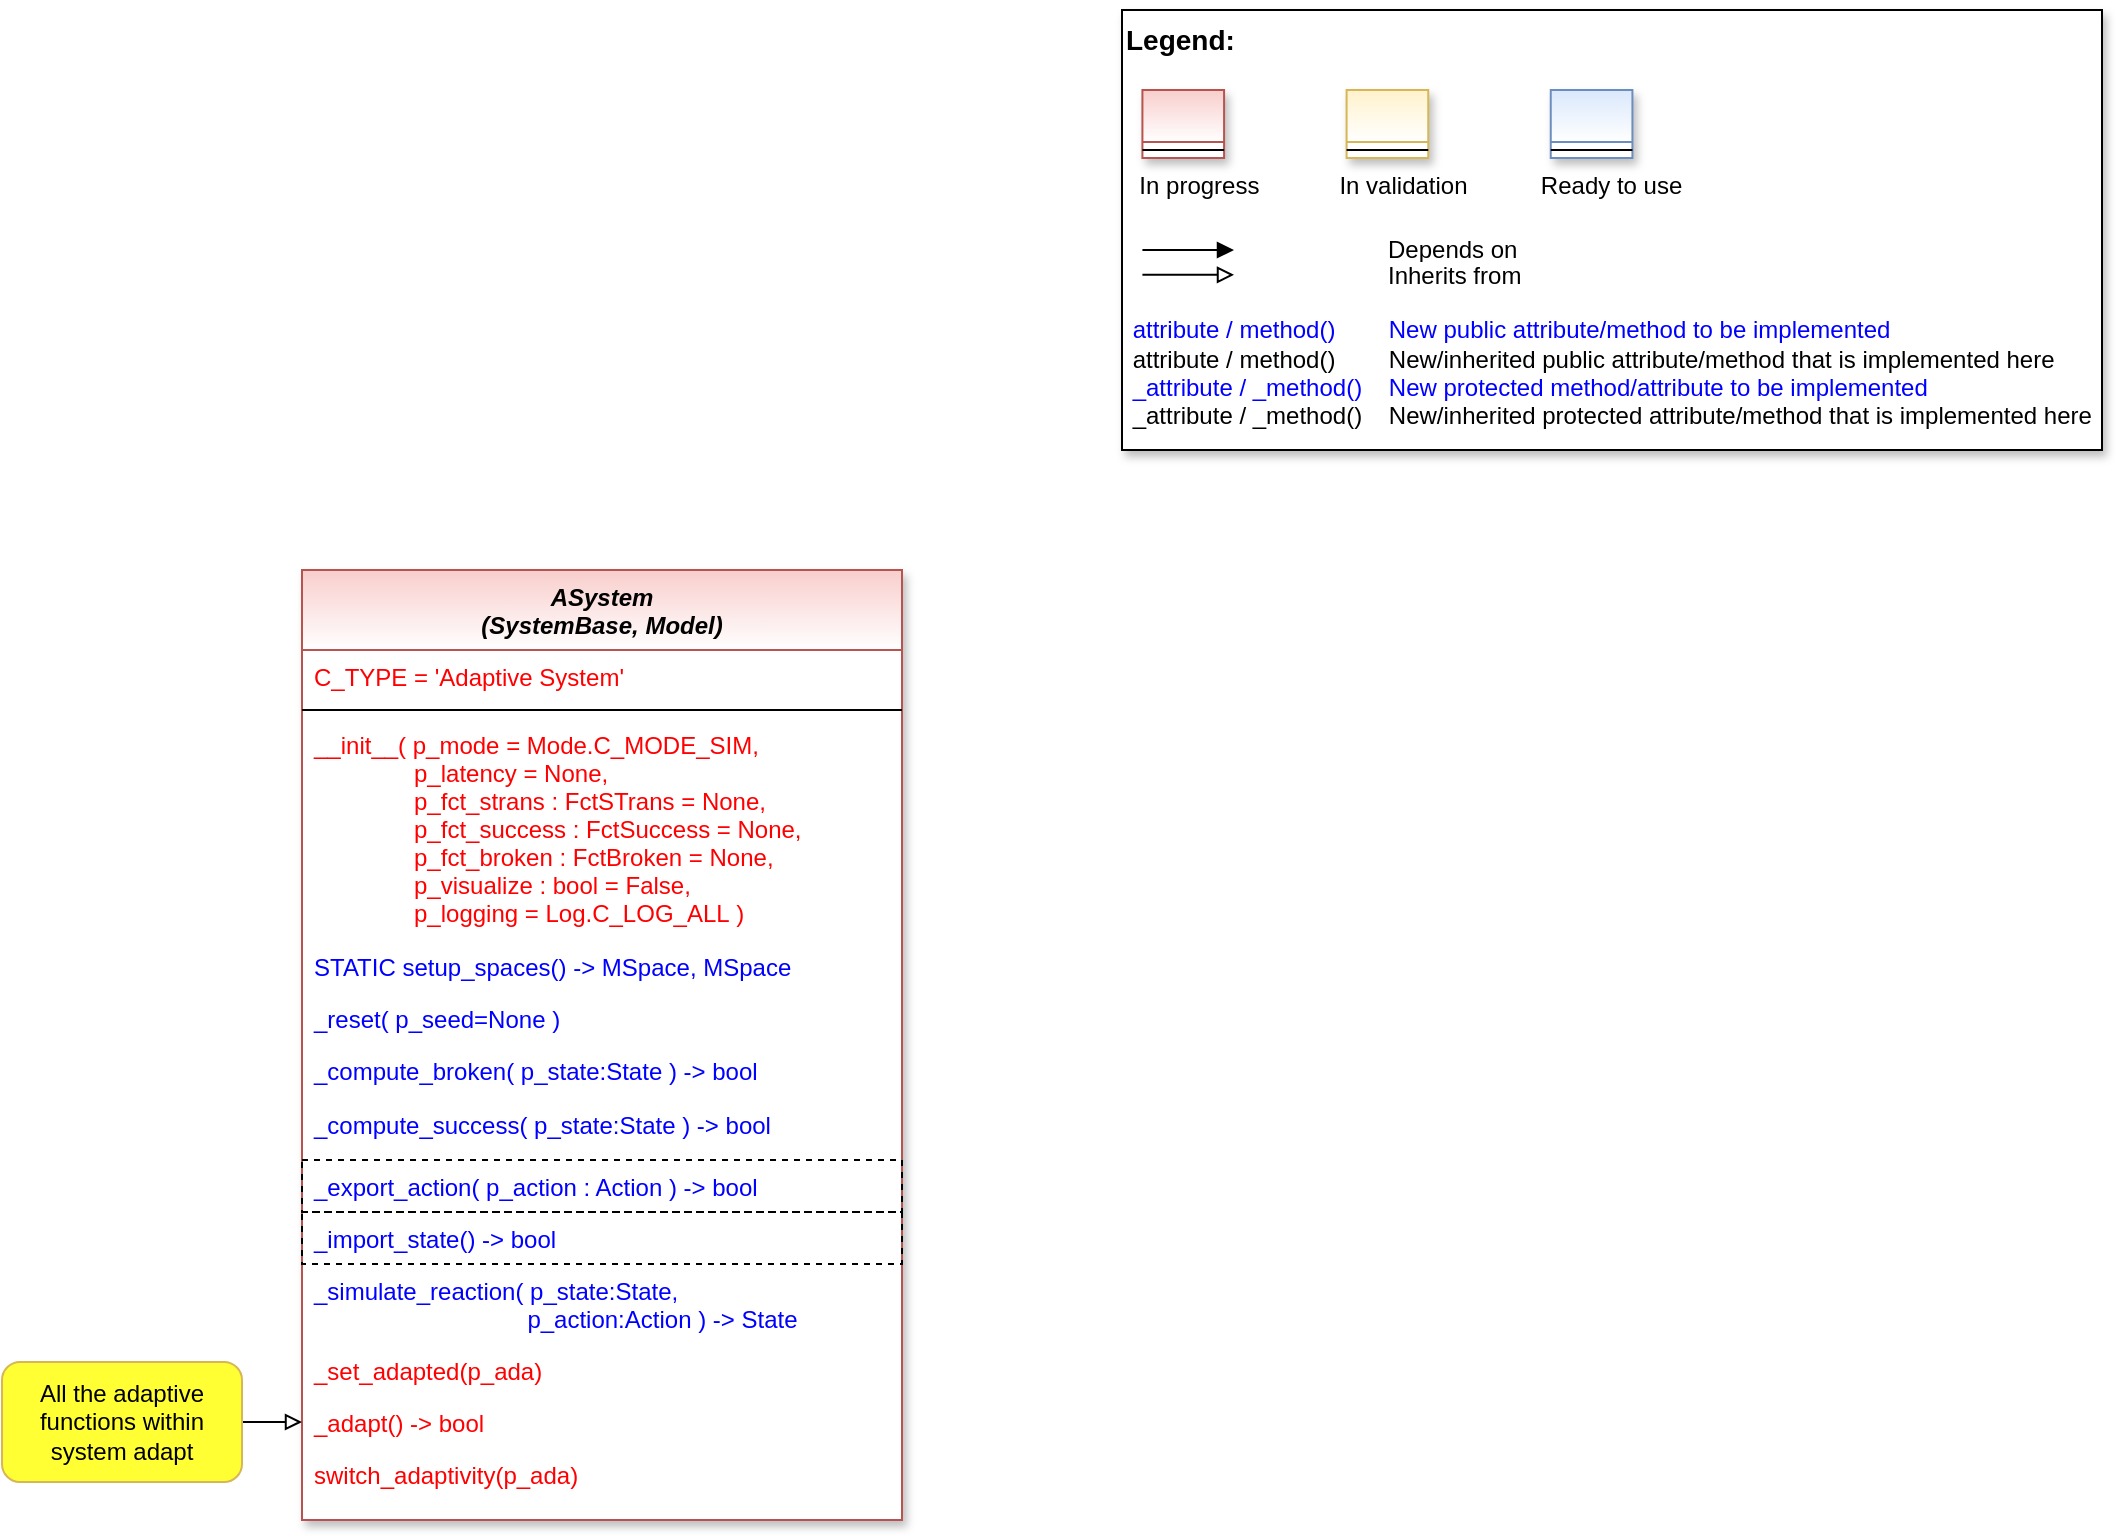 <mxfile version="20.2.3" type="device"><diagram id="Zi733rjNOypD8WlfXJ94" name="Page-1"><mxGraphModel dx="1038" dy="641" grid="1" gridSize="10" guides="1" tooltips="1" connect="1" arrows="1" fold="1" page="1" pageScale="1" pageWidth="3300" pageHeight="4681" math="0" shadow="0"><root><mxCell id="0"/><mxCell id="1" parent="0"/><mxCell id="vIotVMpfO327l_Id-lQY-1" value="ASystem&#10;(SystemBase, Model)" style="swimlane;fontStyle=3;align=center;verticalAlign=top;childLayout=stackLayout;horizontal=1;startSize=40;horizontalStack=0;resizeParent=1;resizeLast=0;collapsible=1;marginBottom=0;rounded=0;shadow=1;strokeWidth=1;fillColor=#f8cecc;strokeColor=#b85450;swimlaneFillColor=#ffffff;gradientColor=#FFFFFF;" parent="1" vertex="1"><mxGeometry x="690" y="1180" width="300" height="475" as="geometry"><mxRectangle x="230" y="140" width="160" height="26" as="alternateBounds"/></mxGeometry></mxCell><mxCell id="vIotVMpfO327l_Id-lQY-2" value="C_TYPE = 'Adaptive System'" style="text;align=left;verticalAlign=top;spacingLeft=4;spacingRight=4;overflow=hidden;rotatable=0;points=[[0,0.5],[1,0.5]];portConstraint=eastwest;fontColor=#FF0000;" parent="vIotVMpfO327l_Id-lQY-1" vertex="1"><mxGeometry y="40" width="300" height="26" as="geometry"/></mxCell><mxCell id="vIotVMpfO327l_Id-lQY-13" value="" style="line;html=1;strokeWidth=1;align=left;verticalAlign=middle;spacingTop=-1;spacingLeft=3;spacingRight=3;rotatable=0;labelPosition=right;points=[];portConstraint=eastwest;" parent="vIotVMpfO327l_Id-lQY-1" vertex="1"><mxGeometry y="66" width="300" height="8" as="geometry"/></mxCell><mxCell id="vIotVMpfO327l_Id-lQY-14" value="__init__( p_mode = Mode.C_MODE_SIM,&#10;               p_latency = None, &#10;               p_fct_strans : FctSTrans = None,&#10;               p_fct_success : FctSuccess = None,&#10;               p_fct_broken : FctBroken = None,&#10;               p_visualize : bool = False,&#10;               p_logging = Log.C_LOG_ALL )" style="text;align=left;verticalAlign=top;spacingLeft=4;spacingRight=4;overflow=hidden;rotatable=0;points=[[0,0.5],[1,0.5]];portConstraint=eastwest;fontColor=#FF0000;" parent="vIotVMpfO327l_Id-lQY-1" vertex="1"><mxGeometry y="74" width="300" height="111" as="geometry"/></mxCell><mxCell id="vIotVMpfO327l_Id-lQY-15" value="STATIC setup_spaces() -&gt; MSpace, MSpace" style="text;align=left;verticalAlign=top;spacingLeft=4;spacingRight=4;overflow=hidden;rotatable=0;points=[[0,0.5],[1,0.5]];portConstraint=eastwest;fontColor=#0000FF;" parent="vIotVMpfO327l_Id-lQY-1" vertex="1"><mxGeometry y="185" width="300" height="26" as="geometry"/></mxCell><mxCell id="vIotVMpfO327l_Id-lQY-23" value="_reset( p_seed=None )" style="text;align=left;verticalAlign=top;spacingLeft=4;spacingRight=4;overflow=hidden;rotatable=0;points=[[0,0.5],[1,0.5]];portConstraint=eastwest;fontColor=#0000FF;" parent="vIotVMpfO327l_Id-lQY-1" vertex="1"><mxGeometry y="211" width="300" height="26" as="geometry"/></mxCell><mxCell id="vIotVMpfO327l_Id-lQY-82" value="_compute_broken( p_state:State ) -&gt; bool" style="text;align=left;verticalAlign=top;spacingLeft=4;spacingRight=4;overflow=hidden;rotatable=0;points=[[0,0.5],[1,0.5]];portConstraint=eastwest;fontColor=#0000FF;" parent="vIotVMpfO327l_Id-lQY-1" vertex="1"><mxGeometry y="237" width="300" height="27" as="geometry"/></mxCell><mxCell id="vIotVMpfO327l_Id-lQY-81" value="_compute_success( p_state:State ) -&gt; bool" style="text;align=left;verticalAlign=top;spacingLeft=4;spacingRight=4;overflow=hidden;rotatable=0;points=[[0,0.5],[1,0.5]];portConstraint=eastwest;fontColor=#0000FF;" parent="vIotVMpfO327l_Id-lQY-1" vertex="1"><mxGeometry y="264" width="300" height="31" as="geometry"/></mxCell><mxCell id="vIotVMpfO327l_Id-lQY-80" value="_export_action( p_action : Action ) -&gt; bool" style="text;align=left;verticalAlign=top;spacingLeft=4;spacingRight=4;overflow=hidden;rotatable=0;points=[[0,0.5],[1,0.5]];portConstraint=eastwest;fontColor=#0000FF;strokeColor=default;dashed=1;" parent="vIotVMpfO327l_Id-lQY-1" vertex="1"><mxGeometry y="295" width="300" height="26" as="geometry"/></mxCell><mxCell id="vIotVMpfO327l_Id-lQY-79" value="_import_state() -&gt; bool" style="text;align=left;verticalAlign=top;spacingLeft=4;spacingRight=4;overflow=hidden;rotatable=0;points=[[0,0.5],[1,0.5]];portConstraint=eastwest;fontColor=#0000FF;strokeColor=default;dashed=1;" parent="vIotVMpfO327l_Id-lQY-1" vertex="1"><mxGeometry y="321" width="300" height="26" as="geometry"/></mxCell><mxCell id="vIotVMpfO327l_Id-lQY-78" value="_simulate_reaction( p_state:State, &#10;                                p_action:Action ) -&gt; State" style="text;align=left;verticalAlign=top;spacingLeft=4;spacingRight=4;overflow=hidden;rotatable=0;points=[[0,0.5],[1,0.5]];portConstraint=eastwest;fontColor=#0000FF;" parent="vIotVMpfO327l_Id-lQY-1" vertex="1"><mxGeometry y="347" width="300" height="40" as="geometry"/></mxCell><mxCell id="vIotVMpfO327l_Id-lQY-44" value="_set_adapted(p_ada)" style="text;align=left;verticalAlign=top;spacingLeft=4;spacingRight=4;overflow=hidden;rotatable=0;points=[[0,0.5],[1,0.5]];portConstraint=eastwest;fontColor=#FF0000;" parent="vIotVMpfO327l_Id-lQY-1" vertex="1"><mxGeometry y="387" width="300" height="26" as="geometry"/></mxCell><mxCell id="vIotVMpfO327l_Id-lQY-46" value="_adapt() -&gt; bool" style="text;align=left;verticalAlign=top;spacingLeft=4;spacingRight=4;overflow=hidden;rotatable=0;points=[[0,0.5],[1,0.5]];portConstraint=eastwest;fontColor=#FF0000;" parent="vIotVMpfO327l_Id-lQY-1" vertex="1"><mxGeometry y="413" width="300" height="26" as="geometry"/></mxCell><mxCell id="vIotVMpfO327l_Id-lQY-84" value="switch_adaptivity(p_ada)" style="text;align=left;verticalAlign=top;spacingLeft=4;spacingRight=4;overflow=hidden;rotatable=0;points=[[0,0.5],[1,0.5]];portConstraint=eastwest;fontColor=#FF0000;" parent="vIotVMpfO327l_Id-lQY-1" vertex="1"><mxGeometry y="439" width="300" height="26" as="geometry"/></mxCell><mxCell id="vIotVMpfO327l_Id-lQY-87" style="edgeStyle=orthogonalEdgeStyle;rounded=0;orthogonalLoop=1;jettySize=auto;html=1;fontColor=default;endArrow=block;endFill=0;" parent="1" source="vIotVMpfO327l_Id-lQY-86" target="vIotVMpfO327l_Id-lQY-46" edge="1"><mxGeometry relative="1" as="geometry"/></mxCell><mxCell id="vIotVMpfO327l_Id-lQY-86" value="All the adaptive functions within system adapt" style="rounded=1;whiteSpace=wrap;html=1;strokeWidth=1;fillColor=#FFFF33;strokeColor=#d6b656;gradientColor=none;" parent="1" vertex="1"><mxGeometry x="540" y="1576" width="120" height="60" as="geometry"/></mxCell><mxCell id="vIotVMpfO327l_Id-lQY-88" value="" style="group" parent="1" vertex="1" connectable="0"><mxGeometry x="1100" y="900" width="490" height="220" as="geometry"/></mxCell><mxCell id="vIotVMpfO327l_Id-lQY-89" value="&lt;font color=&quot;#000000&quot; size=&quot;1&quot;&gt;&lt;b style=&quot;font-size: 14px&quot;&gt;Legend:&lt;br&gt;&lt;/b&gt;&lt;/font&gt;&lt;br&gt;&lt;br&gt;&lt;br&gt;&lt;font color=&quot;#0000ff&quot; style=&quot;font-size: 6px&quot;&gt;&lt;br&gt;&lt;/font&gt;&lt;span style=&quot;color: rgb(0 , 0 , 0)&quot;&gt;&lt;font style=&quot;font-size: 4px&quot;&gt;&amp;nbsp; &amp;nbsp;&lt;/font&gt;&amp;nbsp;In progress&amp;nbsp; &amp;nbsp; &amp;nbsp; &amp;nbsp; &amp;nbsp; &amp;nbsp; In validation&amp;nbsp; &amp;nbsp; &amp;nbsp; &amp;nbsp; &amp;nbsp; &amp;nbsp;Ready to use&lt;/span&gt;&lt;font color=&quot;#000000&quot;&gt;&amp;nbsp;&lt;br&gt;&lt;/font&gt;&lt;font color=&quot;#0000ff&quot;&gt;&lt;br&gt;&lt;br&gt;&lt;br&gt;&lt;br&gt;&amp;nbsp;attribute / method()&amp;nbsp; &amp;nbsp; &amp;nbsp; &amp;nbsp; New public attribute/method to be implemented&lt;/font&gt;&lt;br&gt;&lt;font color=&quot;#000000&quot;&gt;&amp;nbsp;&lt;/font&gt;&lt;font color=&quot;#000000&quot;&gt;attribute / method()&lt;span&gt;&#9;&lt;/span&gt;&amp;nbsp; &amp;nbsp; &amp;nbsp; &amp;nbsp;New/inherited public attribute/method that is implemented here&lt;br&gt;&lt;/font&gt;&lt;font color=&quot;#0000ff&quot;&gt;&amp;nbsp;_attribute /&amp;nbsp;&lt;/font&gt;&lt;font color=&quot;#0000ff&quot;&gt;_method()&amp;nbsp; &amp;nbsp; New protected method/attribute to be implemented&lt;/font&gt;&lt;br&gt;&lt;font color=&quot;#000000&quot;&gt;&amp;nbsp;_attribute / _method()&amp;nbsp; &amp;nbsp; New/inherited protected attribute/method that is implemented here&lt;br&gt;&lt;/font&gt;&lt;font color=&quot;#000000&quot;&gt;&lt;br&gt;&lt;br&gt;&lt;br&gt;&lt;br&gt;&lt;br&gt;&lt;/font&gt;" style="text;html=1;align=left;verticalAlign=top;whiteSpace=wrap;rounded=0;fontColor=#006600;strokeColor=#000000;shadow=1;fillColor=#ffffff;" parent="vIotVMpfO327l_Id-lQY-88" vertex="1"><mxGeometry width="490.0" height="220" as="geometry"/></mxCell><mxCell id="vIotVMpfO327l_Id-lQY-90" value="Depends on" style="endArrow=block;html=1;labelPosition=right;verticalLabelPosition=middle;align=left;verticalAlign=middle;endFill=1;fontSize=12;" parent="vIotVMpfO327l_Id-lQY-88" edge="1"><mxGeometry x="-1623.125" y="-2180" width="51.042" height="50" as="geometry"><mxPoint x="10.208" y="120.003" as="sourcePoint"/><mxPoint x="55.991" y="120.003" as="targetPoint"/><mxPoint x="98" as="offset"/><Array as="points"><mxPoint x="30.625" y="120"/></Array></mxGeometry></mxCell><mxCell id="vIotVMpfO327l_Id-lQY-91" value="Inherits from" style="endArrow=block;html=1;labelPosition=right;verticalLabelPosition=middle;align=left;verticalAlign=middle;endFill=0;fontSize=12;" parent="vIotVMpfO327l_Id-lQY-88" edge="1"><mxGeometry x="-1623.125" y="-2180" width="51.042" height="50" as="geometry"><mxPoint x="10.208" y="132.385" as="sourcePoint"/><mxPoint x="55.991" y="132.385" as="targetPoint"/><mxPoint x="98" y="1" as="offset"/></mxGeometry></mxCell><mxCell id="vIotVMpfO327l_Id-lQY-92" value="" style="swimlane;fontStyle=3;align=center;verticalAlign=top;childLayout=stackLayout;horizontal=1;startSize=26;horizontalStack=0;resizeParent=1;resizeLast=0;collapsible=1;marginBottom=0;rounded=0;shadow=1;strokeWidth=1;fillColor=#f8cecc;strokeColor=#b85450;gradientColor=#ffffff;swimlaneFillColor=#ffffff;" parent="vIotVMpfO327l_Id-lQY-88" vertex="1"><mxGeometry x="10.208" y="40" width="40.833" height="34" as="geometry"><mxRectangle x="230" y="140" width="160" height="26" as="alternateBounds"/></mxGeometry></mxCell><mxCell id="vIotVMpfO327l_Id-lQY-93" value="" style="line;html=1;strokeWidth=1;align=left;verticalAlign=middle;spacingTop=-1;spacingLeft=3;spacingRight=3;rotatable=0;labelPosition=right;points=[];portConstraint=eastwest;" parent="vIotVMpfO327l_Id-lQY-92" vertex="1"><mxGeometry y="26" width="40.833" height="8" as="geometry"/></mxCell><mxCell id="vIotVMpfO327l_Id-lQY-94" value="" style="swimlane;fontStyle=3;align=center;verticalAlign=top;childLayout=stackLayout;horizontal=1;startSize=26;horizontalStack=0;resizeParent=1;resizeLast=0;collapsible=1;marginBottom=0;rounded=0;shadow=1;strokeWidth=1;fillColor=#fff2cc;strokeColor=#d6b656;gradientColor=#ffffff;swimlaneFillColor=#ffffff;" parent="vIotVMpfO327l_Id-lQY-88" vertex="1"><mxGeometry x="112.292" y="40" width="40.833" height="34" as="geometry"><mxRectangle x="230" y="140" width="160" height="26" as="alternateBounds"/></mxGeometry></mxCell><mxCell id="vIotVMpfO327l_Id-lQY-95" value="" style="line;html=1;strokeWidth=1;align=left;verticalAlign=middle;spacingTop=-1;spacingLeft=3;spacingRight=3;rotatable=0;labelPosition=right;points=[];portConstraint=eastwest;" parent="vIotVMpfO327l_Id-lQY-94" vertex="1"><mxGeometry y="26" width="40.833" height="8" as="geometry"/></mxCell><mxCell id="vIotVMpfO327l_Id-lQY-96" value="" style="swimlane;fontStyle=3;align=center;verticalAlign=top;childLayout=stackLayout;horizontal=1;startSize=26;horizontalStack=0;resizeParent=1;resizeLast=0;collapsible=1;marginBottom=0;rounded=0;shadow=1;strokeWidth=1;fillColor=#dae8fc;strokeColor=#6c8ebf;gradientColor=#ffffff;swimlaneFillColor=#ffffff;" parent="vIotVMpfO327l_Id-lQY-88" vertex="1"><mxGeometry x="214.375" y="40" width="40.833" height="34" as="geometry"><mxRectangle x="230" y="140" width="160" height="26" as="alternateBounds"/></mxGeometry></mxCell><mxCell id="vIotVMpfO327l_Id-lQY-97" value="" style="line;html=1;strokeWidth=1;align=left;verticalAlign=middle;spacingTop=-1;spacingLeft=3;spacingRight=3;rotatable=0;labelPosition=right;points=[];portConstraint=eastwest;" parent="vIotVMpfO327l_Id-lQY-96" vertex="1"><mxGeometry y="26" width="40.833" height="8" as="geometry"/></mxCell></root></mxGraphModel></diagram></mxfile>